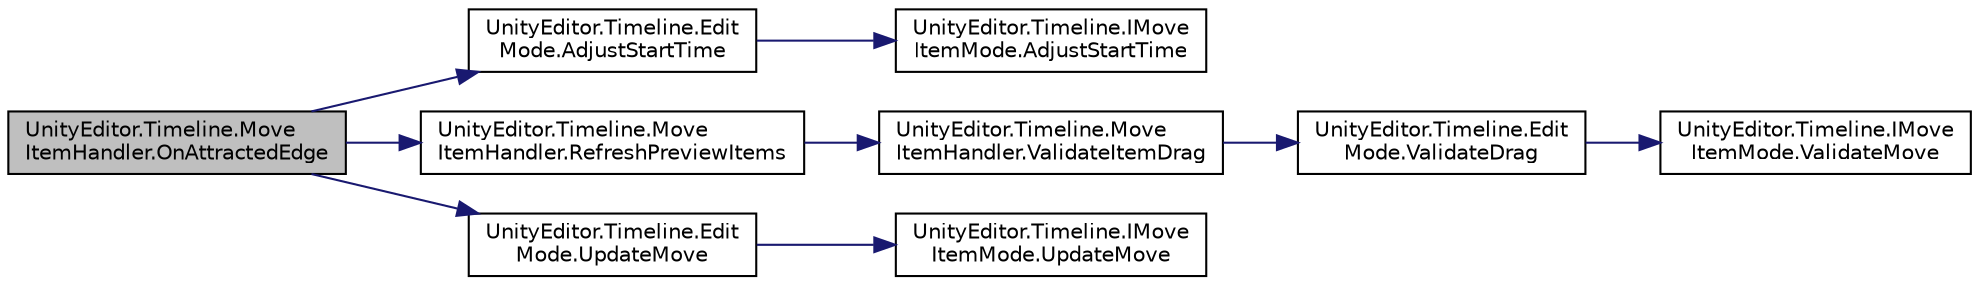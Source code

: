 digraph "UnityEditor.Timeline.MoveItemHandler.OnAttractedEdge"
{
 // LATEX_PDF_SIZE
  edge [fontname="Helvetica",fontsize="10",labelfontname="Helvetica",labelfontsize="10"];
  node [fontname="Helvetica",fontsize="10",shape=record];
  rankdir="LR";
  Node1 [label="UnityEditor.Timeline.Move\lItemHandler.OnAttractedEdge",height=0.2,width=0.4,color="black", fillcolor="grey75", style="filled", fontcolor="black",tooltip=" "];
  Node1 -> Node2 [color="midnightblue",fontsize="10",style="solid",fontname="Helvetica"];
  Node2 [label="UnityEditor.Timeline.Edit\lMode.AdjustStartTime",height=0.2,width=0.4,color="black", fillcolor="white", style="filled",URL="$class_unity_editor_1_1_timeline_1_1_edit_mode.html#a410c5325a1f334bbe03e4e568b7c45e1",tooltip=" "];
  Node2 -> Node3 [color="midnightblue",fontsize="10",style="solid",fontname="Helvetica"];
  Node3 [label="UnityEditor.Timeline.IMove\lItemMode.AdjustStartTime",height=0.2,width=0.4,color="black", fillcolor="white", style="filled",URL="$interface_unity_editor_1_1_timeline_1_1_i_move_item_mode.html#a9765cfe72c01dc70b84634779f88ae4e",tooltip=" "];
  Node1 -> Node4 [color="midnightblue",fontsize="10",style="solid",fontname="Helvetica"];
  Node4 [label="UnityEditor.Timeline.Move\lItemHandler.RefreshPreviewItems",height=0.2,width=0.4,color="black", fillcolor="white", style="filled",URL="$class_unity_editor_1_1_timeline_1_1_move_item_handler.html#a5bd2232dc5b53e272c87bfc2444085d3",tooltip=" "];
  Node4 -> Node5 [color="midnightblue",fontsize="10",style="solid",fontname="Helvetica"];
  Node5 [label="UnityEditor.Timeline.Move\lItemHandler.ValidateItemDrag",height=0.2,width=0.4,color="black", fillcolor="white", style="filled",URL="$class_unity_editor_1_1_timeline_1_1_move_item_handler.html#ab9bd1c1c198cffb1dd29661437f67da7",tooltip=" "];
  Node5 -> Node6 [color="midnightblue",fontsize="10",style="solid",fontname="Helvetica"];
  Node6 [label="UnityEditor.Timeline.Edit\lMode.ValidateDrag",height=0.2,width=0.4,color="black", fillcolor="white", style="filled",URL="$class_unity_editor_1_1_timeline_1_1_edit_mode.html#ad29b94cb7c4603efa133f06259d101f9",tooltip=" "];
  Node6 -> Node7 [color="midnightblue",fontsize="10",style="solid",fontname="Helvetica"];
  Node7 [label="UnityEditor.Timeline.IMove\lItemMode.ValidateMove",height=0.2,width=0.4,color="black", fillcolor="white", style="filled",URL="$interface_unity_editor_1_1_timeline_1_1_i_move_item_mode.html#ac5d4037b688390e9731e82fc124f2a40",tooltip=" "];
  Node1 -> Node8 [color="midnightblue",fontsize="10",style="solid",fontname="Helvetica"];
  Node8 [label="UnityEditor.Timeline.Edit\lMode.UpdateMove",height=0.2,width=0.4,color="black", fillcolor="white", style="filled",URL="$class_unity_editor_1_1_timeline_1_1_edit_mode.html#a0a5de2f13697b390854d9d1c95bbe534",tooltip=" "];
  Node8 -> Node9 [color="midnightblue",fontsize="10",style="solid",fontname="Helvetica"];
  Node9 [label="UnityEditor.Timeline.IMove\lItemMode.UpdateMove",height=0.2,width=0.4,color="black", fillcolor="white", style="filled",URL="$interface_unity_editor_1_1_timeline_1_1_i_move_item_mode.html#a4db1d603942501e2830e1e735e6696a8",tooltip=" "];
}
